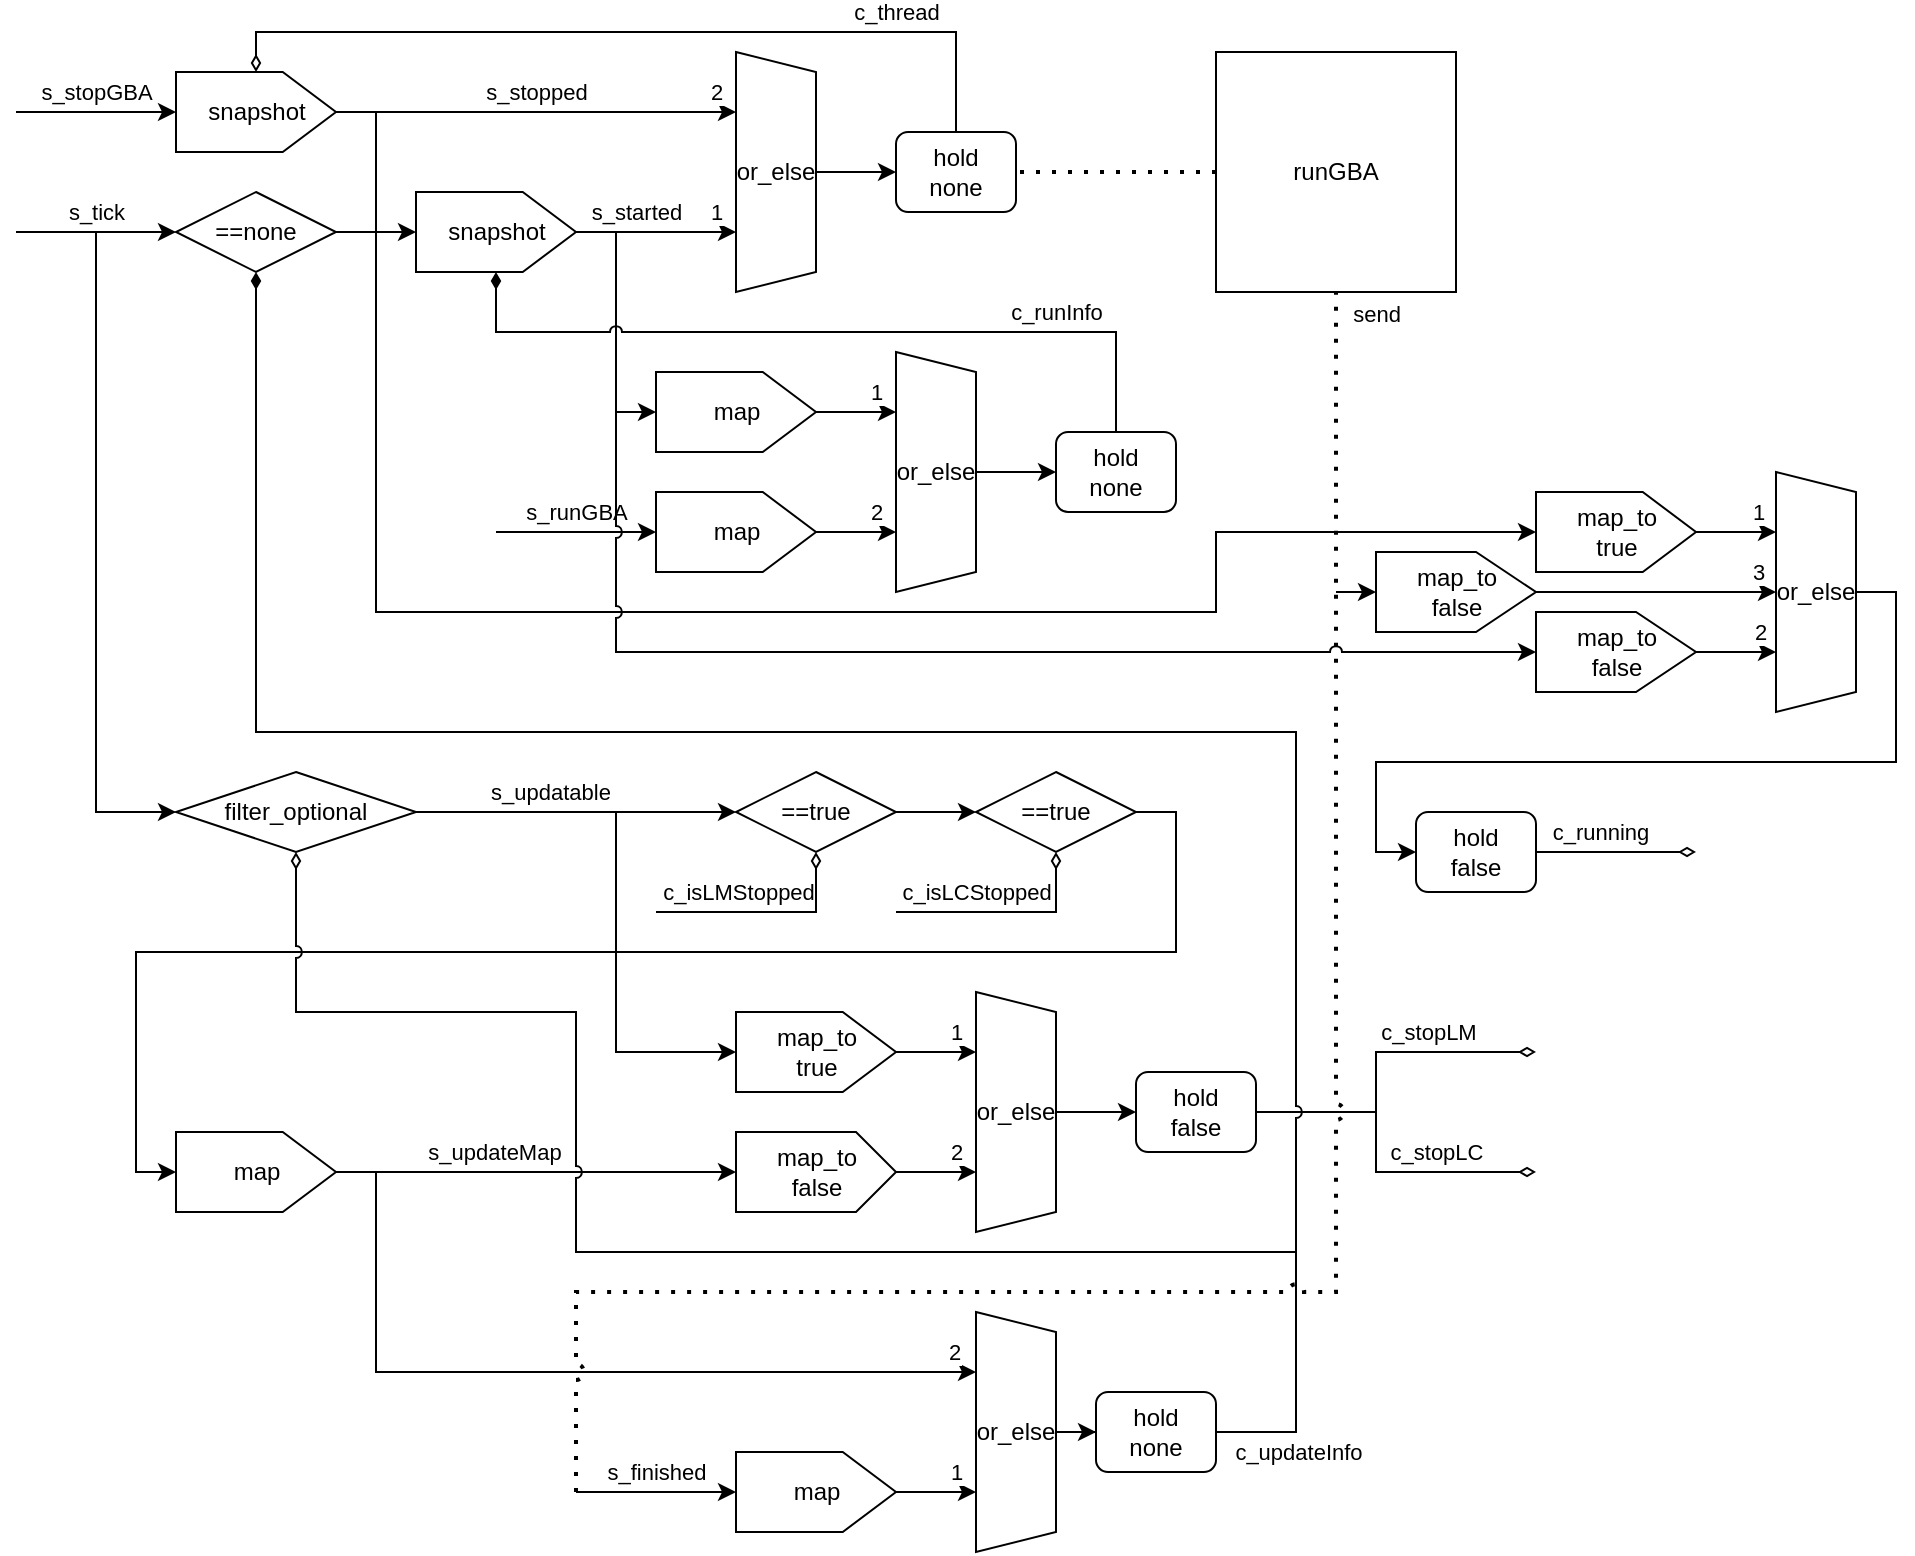 <mxfile version="24.4.13" type="device">
  <diagram name="ページ1" id="TniYvJ8ufvCbDydNQP8J">
    <mxGraphModel dx="1050" dy="621" grid="1" gridSize="10" guides="1" tooltips="1" connect="1" arrows="1" fold="1" page="1" pageScale="1" pageWidth="827" pageHeight="1169" math="0" shadow="0">
      <root>
        <mxCell id="0" />
        <mxCell id="1" parent="0" />
        <mxCell id="UhMI9jnqKU9hhYAX11fX-1" value="" style="endArrow=classic;html=1;rounded=0;entryX=0.5;entryY=0;entryDx=0;entryDy=0;" parent="1" target="UhMI9jnqKU9hhYAX11fX-7" edge="1">
          <mxGeometry width="50" height="50" relative="1" as="geometry">
            <mxPoint x="40" y="250" as="sourcePoint" />
            <mxPoint x="200" y="250" as="targetPoint" />
          </mxGeometry>
        </mxCell>
        <mxCell id="UhMI9jnqKU9hhYAX11fX-2" value="s_stopGBA" style="edgeLabel;html=1;align=center;verticalAlign=middle;resizable=0;points=[];" parent="UhMI9jnqKU9hhYAX11fX-1" vertex="1" connectable="0">
          <mxGeometry x="0.39" y="-1" relative="1" as="geometry">
            <mxPoint x="-16" y="-11" as="offset" />
          </mxGeometry>
        </mxCell>
        <mxCell id="UhMI9jnqKU9hhYAX11fX-3" value="" style="endArrow=classic;html=1;rounded=0;entryX=0.5;entryY=0;entryDx=0;entryDy=0;" parent="1" target="UhMI9jnqKU9hhYAX11fX-15" edge="1">
          <mxGeometry width="50" height="50" relative="1" as="geometry">
            <mxPoint x="280" y="460" as="sourcePoint" />
            <mxPoint x="160" y="530" as="targetPoint" />
          </mxGeometry>
        </mxCell>
        <mxCell id="UhMI9jnqKU9hhYAX11fX-4" value="s_runGBA" style="edgeLabel;html=1;align=center;verticalAlign=middle;resizable=0;points=[];" parent="UhMI9jnqKU9hhYAX11fX-3" vertex="1" connectable="0">
          <mxGeometry x="0.39" y="-1" relative="1" as="geometry">
            <mxPoint x="-16" y="-11" as="offset" />
          </mxGeometry>
        </mxCell>
        <mxCell id="UhMI9jnqKU9hhYAX11fX-7" value="snapshot" style="verticalLabelPosition=middle;verticalAlign=middle;html=1;shape=offPageConnector;rounded=0;size=0.333;direction=north;labelPosition=center;align=center;" parent="1" vertex="1">
          <mxGeometry x="120" y="230" width="80" height="40" as="geometry" />
        </mxCell>
        <mxCell id="UhMI9jnqKU9hhYAX11fX-11" style="edgeStyle=orthogonalEdgeStyle;rounded=0;orthogonalLoop=1;jettySize=auto;html=1;exitX=0.5;exitY=0;exitDx=0;exitDy=0;entryX=0;entryY=0.5;entryDx=0;entryDy=0;" parent="1" source="UhMI9jnqKU9hhYAX11fX-8" target="UhMI9jnqKU9hhYAX11fX-10" edge="1">
          <mxGeometry relative="1" as="geometry" />
        </mxCell>
        <mxCell id="UhMI9jnqKU9hhYAX11fX-8" value="or_else" style="shape=trapezoid;perimeter=trapezoidPerimeter;whiteSpace=wrap;html=1;fixedSize=1;direction=south;size=10;" parent="1" vertex="1">
          <mxGeometry x="400" y="220" width="40" height="120" as="geometry" />
        </mxCell>
        <mxCell id="UhMI9jnqKU9hhYAX11fX-9" value="" style="endArrow=classic;html=1;rounded=0;exitX=0.5;exitY=1;exitDx=0;exitDy=0;entryX=0.25;entryY=1;entryDx=0;entryDy=0;" parent="1" source="UhMI9jnqKU9hhYAX11fX-7" target="UhMI9jnqKU9hhYAX11fX-8" edge="1">
          <mxGeometry width="50" height="50" relative="1" as="geometry">
            <mxPoint x="520" y="400" as="sourcePoint" />
            <mxPoint x="360" y="260" as="targetPoint" />
          </mxGeometry>
        </mxCell>
        <mxCell id="UhMI9jnqKU9hhYAX11fX-17" value="s_stopped" style="edgeLabel;html=1;align=center;verticalAlign=middle;resizable=0;points=[];" parent="UhMI9jnqKU9hhYAX11fX-9" vertex="1" connectable="0">
          <mxGeometry x="-0.2" y="2" relative="1" as="geometry">
            <mxPoint x="20" y="-8" as="offset" />
          </mxGeometry>
        </mxCell>
        <mxCell id="UhMI9jnqKU9hhYAX11fX-68" value="2" style="edgeLabel;html=1;align=center;verticalAlign=middle;resizable=0;points=[];" parent="UhMI9jnqKU9hhYAX11fX-9" vertex="1" connectable="0">
          <mxGeometry x="0.772" y="2" relative="1" as="geometry">
            <mxPoint x="13" y="-8" as="offset" />
          </mxGeometry>
        </mxCell>
        <mxCell id="UhMI9jnqKU9hhYAX11fX-12" style="edgeStyle=orthogonalEdgeStyle;rounded=0;orthogonalLoop=1;jettySize=auto;html=1;exitX=0.5;exitY=0;exitDx=0;exitDy=0;entryX=1;entryY=0.5;entryDx=0;entryDy=0;endArrow=diamondThin;endFill=0;" parent="1" source="UhMI9jnqKU9hhYAX11fX-10" target="UhMI9jnqKU9hhYAX11fX-7" edge="1">
          <mxGeometry relative="1" as="geometry" />
        </mxCell>
        <mxCell id="UhMI9jnqKU9hhYAX11fX-13" value="c_thread" style="edgeLabel;html=1;align=center;verticalAlign=middle;resizable=0;points=[];" parent="UhMI9jnqKU9hhYAX11fX-12" vertex="1" connectable="0">
          <mxGeometry x="-0.881" y="-1" relative="1" as="geometry">
            <mxPoint x="-31" y="-35" as="offset" />
          </mxGeometry>
        </mxCell>
        <mxCell id="UhMI9jnqKU9hhYAX11fX-10" value="hold&lt;div&gt;none&lt;/div&gt;" style="rounded=1;whiteSpace=wrap;html=1;" parent="1" vertex="1">
          <mxGeometry x="480" y="260" width="60" height="40" as="geometry" />
        </mxCell>
        <mxCell id="UhMI9jnqKU9hhYAX11fX-34" style="edgeStyle=orthogonalEdgeStyle;rounded=0;orthogonalLoop=1;jettySize=auto;html=1;exitX=0.5;exitY=0;exitDx=0;exitDy=0;entryX=0;entryY=0.5;entryDx=0;entryDy=0;" parent="1" source="UhMI9jnqKU9hhYAX11fX-14" target="UhMI9jnqKU9hhYAX11fX-33" edge="1">
          <mxGeometry relative="1" as="geometry" />
        </mxCell>
        <mxCell id="UhMI9jnqKU9hhYAX11fX-14" value="or_else" style="shape=trapezoid;perimeter=trapezoidPerimeter;whiteSpace=wrap;html=1;fixedSize=1;direction=south;size=10;" parent="1" vertex="1">
          <mxGeometry x="480" y="370" width="40" height="120" as="geometry" />
        </mxCell>
        <mxCell id="UhMI9jnqKU9hhYAX11fX-32" style="edgeStyle=orthogonalEdgeStyle;rounded=0;orthogonalLoop=1;jettySize=auto;html=1;exitX=0.5;exitY=1;exitDx=0;exitDy=0;entryX=0.75;entryY=1;entryDx=0;entryDy=0;" parent="1" source="UhMI9jnqKU9hhYAX11fX-15" target="UhMI9jnqKU9hhYAX11fX-14" edge="1">
          <mxGeometry relative="1" as="geometry" />
        </mxCell>
        <mxCell id="UhMI9jnqKU9hhYAX11fX-70" value="2" style="edgeLabel;html=1;align=center;verticalAlign=middle;resizable=0;points=[];" parent="UhMI9jnqKU9hhYAX11fX-32" vertex="1" connectable="0">
          <mxGeometry x="0.36" y="3" relative="1" as="geometry">
            <mxPoint x="3" y="-7" as="offset" />
          </mxGeometry>
        </mxCell>
        <mxCell id="UhMI9jnqKU9hhYAX11fX-15" value="map" style="verticalLabelPosition=middle;verticalAlign=middle;html=1;shape=offPageConnector;rounded=0;size=0.333;direction=north;labelPosition=center;align=center;" parent="1" vertex="1">
          <mxGeometry x="360" y="440" width="80" height="40" as="geometry" />
        </mxCell>
        <mxCell id="UhMI9jnqKU9hhYAX11fX-18" value="" style="endArrow=classic;html=1;rounded=0;entryX=0;entryY=0.5;entryDx=0;entryDy=0;" parent="1" target="UhMI9jnqKU9hhYAX11fX-20" edge="1">
          <mxGeometry width="50" height="50" relative="1" as="geometry">
            <mxPoint x="40" y="310" as="sourcePoint" />
            <mxPoint x="120" y="320" as="targetPoint" />
          </mxGeometry>
        </mxCell>
        <mxCell id="UhMI9jnqKU9hhYAX11fX-19" value="s_tick" style="edgeLabel;html=1;align=center;verticalAlign=middle;resizable=0;points=[];" parent="UhMI9jnqKU9hhYAX11fX-18" vertex="1" connectable="0">
          <mxGeometry x="0.39" y="-1" relative="1" as="geometry">
            <mxPoint x="-16" y="-11" as="offset" />
          </mxGeometry>
        </mxCell>
        <mxCell id="UhMI9jnqKU9hhYAX11fX-22" style="edgeStyle=orthogonalEdgeStyle;rounded=0;orthogonalLoop=1;jettySize=auto;html=1;exitX=1;exitY=0.5;exitDx=0;exitDy=0;entryX=0.5;entryY=0;entryDx=0;entryDy=0;" parent="1" source="UhMI9jnqKU9hhYAX11fX-20" target="UhMI9jnqKU9hhYAX11fX-21" edge="1">
          <mxGeometry relative="1" as="geometry" />
        </mxCell>
        <mxCell id="UhMI9jnqKU9hhYAX11fX-20" value="==none" style="rhombus;whiteSpace=wrap;html=1;" parent="1" vertex="1">
          <mxGeometry x="120" y="290" width="80" height="40" as="geometry" />
        </mxCell>
        <mxCell id="UhMI9jnqKU9hhYAX11fX-23" style="edgeStyle=orthogonalEdgeStyle;rounded=0;orthogonalLoop=1;jettySize=auto;html=1;exitX=0.5;exitY=1;exitDx=0;exitDy=0;entryX=0.75;entryY=1;entryDx=0;entryDy=0;" parent="1" source="UhMI9jnqKU9hhYAX11fX-21" target="UhMI9jnqKU9hhYAX11fX-8" edge="1">
          <mxGeometry relative="1" as="geometry" />
        </mxCell>
        <mxCell id="UhMI9jnqKU9hhYAX11fX-24" value="s_started" style="edgeLabel;html=1;align=center;verticalAlign=middle;resizable=0;points=[];" parent="UhMI9jnqKU9hhYAX11fX-23" vertex="1" connectable="0">
          <mxGeometry x="-0.3" y="2" relative="1" as="geometry">
            <mxPoint x="2" y="-8" as="offset" />
          </mxGeometry>
        </mxCell>
        <mxCell id="UhMI9jnqKU9hhYAX11fX-67" value="1" style="edgeLabel;html=1;align=center;verticalAlign=middle;resizable=0;points=[];" parent="UhMI9jnqKU9hhYAX11fX-23" vertex="1" connectable="0">
          <mxGeometry x="0.705" y="1" relative="1" as="geometry">
            <mxPoint x="2" y="-9" as="offset" />
          </mxGeometry>
        </mxCell>
        <mxCell id="UhMI9jnqKU9hhYAX11fX-28" style="edgeStyle=orthogonalEdgeStyle;rounded=0;orthogonalLoop=1;jettySize=auto;html=1;exitX=0.5;exitY=1;exitDx=0;exitDy=0;entryX=0.5;entryY=0;entryDx=0;entryDy=0;" parent="1" source="UhMI9jnqKU9hhYAX11fX-21" target="UhMI9jnqKU9hhYAX11fX-27" edge="1">
          <mxGeometry relative="1" as="geometry" />
        </mxCell>
        <mxCell id="UhMI9jnqKU9hhYAX11fX-21" value="snapshot" style="verticalLabelPosition=middle;verticalAlign=middle;html=1;shape=offPageConnector;rounded=0;size=0.333;direction=north;labelPosition=center;align=center;" parent="1" vertex="1">
          <mxGeometry x="240" y="290" width="80" height="40" as="geometry" />
        </mxCell>
        <mxCell id="UhMI9jnqKU9hhYAX11fX-29" style="edgeStyle=orthogonalEdgeStyle;rounded=0;orthogonalLoop=1;jettySize=auto;html=1;exitX=0.5;exitY=1;exitDx=0;exitDy=0;entryX=0.25;entryY=1;entryDx=0;entryDy=0;" parent="1" source="UhMI9jnqKU9hhYAX11fX-27" target="UhMI9jnqKU9hhYAX11fX-14" edge="1">
          <mxGeometry relative="1" as="geometry" />
        </mxCell>
        <mxCell id="UhMI9jnqKU9hhYAX11fX-69" value="1" style="edgeLabel;html=1;align=center;verticalAlign=middle;resizable=0;points=[];" parent="UhMI9jnqKU9hhYAX11fX-29" vertex="1" connectable="0">
          <mxGeometry x="0.21" y="2" relative="1" as="geometry">
            <mxPoint x="6" y="-8" as="offset" />
          </mxGeometry>
        </mxCell>
        <mxCell id="UhMI9jnqKU9hhYAX11fX-27" value="map" style="verticalLabelPosition=middle;verticalAlign=middle;html=1;shape=offPageConnector;rounded=0;size=0.333;direction=north;labelPosition=center;align=center;" parent="1" vertex="1">
          <mxGeometry x="360" y="380" width="80" height="40" as="geometry" />
        </mxCell>
        <mxCell id="UhMI9jnqKU9hhYAX11fX-35" style="edgeStyle=orthogonalEdgeStyle;rounded=0;orthogonalLoop=1;jettySize=auto;html=1;exitX=0.5;exitY=0;exitDx=0;exitDy=0;entryX=0;entryY=0.5;entryDx=0;entryDy=0;endArrow=diamondThin;endFill=1;jumpStyle=arc;" parent="1" source="UhMI9jnqKU9hhYAX11fX-33" target="UhMI9jnqKU9hhYAX11fX-21" edge="1">
          <mxGeometry relative="1" as="geometry">
            <Array as="points">
              <mxPoint x="590" y="360" />
              <mxPoint x="280" y="360" />
            </Array>
          </mxGeometry>
        </mxCell>
        <mxCell id="UhMI9jnqKU9hhYAX11fX-36" value="c_runInfo" style="edgeLabel;html=1;align=center;verticalAlign=middle;resizable=0;points=[];" parent="UhMI9jnqKU9hhYAX11fX-35" vertex="1" connectable="0">
          <mxGeometry x="-0.85" relative="1" as="geometry">
            <mxPoint x="-30" y="-31" as="offset" />
          </mxGeometry>
        </mxCell>
        <mxCell id="UhMI9jnqKU9hhYAX11fX-33" value="hold&lt;div&gt;none&lt;/div&gt;" style="rounded=1;whiteSpace=wrap;html=1;" parent="1" vertex="1">
          <mxGeometry x="560" y="410" width="60" height="40" as="geometry" />
        </mxCell>
        <mxCell id="UhMI9jnqKU9hhYAX11fX-37" value="" style="endArrow=classic;html=1;rounded=0;entryX=0;entryY=0.5;entryDx=0;entryDy=0;" parent="1" target="UhMI9jnqKU9hhYAX11fX-39" edge="1">
          <mxGeometry width="50" height="50" relative="1" as="geometry">
            <mxPoint x="80" y="310" as="sourcePoint" />
            <mxPoint x="110" y="550" as="targetPoint" />
            <Array as="points">
              <mxPoint x="80" y="600" />
            </Array>
          </mxGeometry>
        </mxCell>
        <mxCell id="UhMI9jnqKU9hhYAX11fX-43" style="edgeStyle=orthogonalEdgeStyle;rounded=0;orthogonalLoop=1;jettySize=auto;html=1;exitX=1;exitY=0.5;exitDx=0;exitDy=0;entryX=0;entryY=0.5;entryDx=0;entryDy=0;" parent="1" source="UhMI9jnqKU9hhYAX11fX-39" target="UhMI9jnqKU9hhYAX11fX-41" edge="1">
          <mxGeometry relative="1" as="geometry">
            <mxPoint x="320" y="600" as="sourcePoint" />
          </mxGeometry>
        </mxCell>
        <mxCell id="UhMI9jnqKU9hhYAX11fX-47" value="s_updatable" style="edgeLabel;html=1;align=center;verticalAlign=middle;resizable=0;points=[];" parent="UhMI9jnqKU9hhYAX11fX-43" vertex="1" connectable="0">
          <mxGeometry x="-0.33" y="3" relative="1" as="geometry">
            <mxPoint x="13" y="-7" as="offset" />
          </mxGeometry>
        </mxCell>
        <mxCell id="UhMI9jnqKU9hhYAX11fX-52" style="edgeStyle=orthogonalEdgeStyle;rounded=0;orthogonalLoop=1;jettySize=auto;html=1;exitX=1;exitY=0.5;exitDx=0;exitDy=0;entryX=0.5;entryY=0;entryDx=0;entryDy=0;" parent="1" source="UhMI9jnqKU9hhYAX11fX-39" target="UhMI9jnqKU9hhYAX11fX-53" edge="1">
          <mxGeometry relative="1" as="geometry">
            <mxPoint x="380" y="720" as="targetPoint" />
            <mxPoint x="320" y="600" as="sourcePoint" />
            <Array as="points">
              <mxPoint x="340" y="600" />
              <mxPoint x="340" y="720" />
            </Array>
          </mxGeometry>
        </mxCell>
        <mxCell id="UhMI9jnqKU9hhYAX11fX-39" value="filter_optional" style="rhombus;whiteSpace=wrap;html=1;" parent="1" vertex="1">
          <mxGeometry x="120" y="580" width="120" height="40" as="geometry" />
        </mxCell>
        <mxCell id="UhMI9jnqKU9hhYAX11fX-44" style="edgeStyle=orthogonalEdgeStyle;rounded=0;orthogonalLoop=1;jettySize=auto;html=1;exitX=1;exitY=0.5;exitDx=0;exitDy=0;entryX=0;entryY=0.5;entryDx=0;entryDy=0;" parent="1" source="UhMI9jnqKU9hhYAX11fX-41" target="UhMI9jnqKU9hhYAX11fX-42" edge="1">
          <mxGeometry relative="1" as="geometry" />
        </mxCell>
        <mxCell id="UhMI9jnqKU9hhYAX11fX-41" value="==true" style="rhombus;whiteSpace=wrap;html=1;" parent="1" vertex="1">
          <mxGeometry x="400" y="580" width="80" height="40" as="geometry" />
        </mxCell>
        <mxCell id="UhMI9jnqKU9hhYAX11fX-46" style="edgeStyle=orthogonalEdgeStyle;rounded=0;orthogonalLoop=1;jettySize=auto;html=1;exitX=1;exitY=0.5;exitDx=0;exitDy=0;entryX=0.5;entryY=0;entryDx=0;entryDy=0;" parent="1" source="UhMI9jnqKU9hhYAX11fX-42" target="UhMI9jnqKU9hhYAX11fX-45" edge="1">
          <mxGeometry relative="1" as="geometry">
            <Array as="points">
              <mxPoint x="620" y="600" />
              <mxPoint x="620" y="670" />
              <mxPoint x="100" y="670" />
              <mxPoint x="100" y="780" />
            </Array>
          </mxGeometry>
        </mxCell>
        <mxCell id="UhMI9jnqKU9hhYAX11fX-42" value="==true" style="rhombus;whiteSpace=wrap;html=1;" parent="1" vertex="1">
          <mxGeometry x="520" y="580" width="80" height="40" as="geometry" />
        </mxCell>
        <mxCell id="UhMI9jnqKU9hhYAX11fX-48" style="edgeStyle=orthogonalEdgeStyle;rounded=0;orthogonalLoop=1;jettySize=auto;html=1;exitX=0.5;exitY=1;exitDx=0;exitDy=0;entryX=0.5;entryY=0;entryDx=0;entryDy=0;" parent="1" source="UhMI9jnqKU9hhYAX11fX-45" target="UhMI9jnqKU9hhYAX11fX-57" edge="1">
          <mxGeometry relative="1" as="geometry">
            <mxPoint x="320" y="720" as="targetPoint" />
            <Array as="points">
              <mxPoint x="260" y="780" />
              <mxPoint x="260" y="780" />
            </Array>
          </mxGeometry>
        </mxCell>
        <mxCell id="UhMI9jnqKU9hhYAX11fX-49" value="s_updateMap" style="edgeLabel;html=1;align=center;verticalAlign=middle;resizable=0;points=[];" parent="UhMI9jnqKU9hhYAX11fX-48" vertex="1" connectable="0">
          <mxGeometry x="-0.339" y="-3" relative="1" as="geometry">
            <mxPoint x="13" y="-13" as="offset" />
          </mxGeometry>
        </mxCell>
        <mxCell id="UhMI9jnqKU9hhYAX11fX-72" style="edgeStyle=orthogonalEdgeStyle;rounded=0;orthogonalLoop=1;jettySize=auto;html=1;exitX=0.5;exitY=1;exitDx=0;exitDy=0;entryX=0.25;entryY=1;entryDx=0;entryDy=0;" parent="1" source="UhMI9jnqKU9hhYAX11fX-45" target="UhMI9jnqKU9hhYAX11fX-64" edge="1">
          <mxGeometry relative="1" as="geometry">
            <Array as="points">
              <mxPoint x="220" y="780" />
              <mxPoint x="220" y="880" />
            </Array>
          </mxGeometry>
        </mxCell>
        <mxCell id="UhMI9jnqKU9hhYAX11fX-77" value="2" style="edgeLabel;html=1;align=center;verticalAlign=middle;resizable=0;points=[];" parent="UhMI9jnqKU9hhYAX11fX-72" vertex="1" connectable="0">
          <mxGeometry x="0.929" y="3" relative="1" as="geometry">
            <mxPoint x="4" y="-7" as="offset" />
          </mxGeometry>
        </mxCell>
        <mxCell id="UhMI9jnqKU9hhYAX11fX-45" value="map" style="verticalLabelPosition=middle;verticalAlign=middle;html=1;shape=offPageConnector;rounded=0;size=0.333;direction=north;labelPosition=center;align=center;" parent="1" vertex="1">
          <mxGeometry x="120" y="760" width="80" height="40" as="geometry" />
        </mxCell>
        <mxCell id="UhMI9jnqKU9hhYAX11fX-60" style="edgeStyle=orthogonalEdgeStyle;rounded=0;orthogonalLoop=1;jettySize=auto;html=1;exitX=1;exitY=0.5;exitDx=0;exitDy=0;endArrow=diamondThin;endFill=0;" parent="1" source="UhMI9jnqKU9hhYAX11fX-51" edge="1">
          <mxGeometry relative="1" as="geometry">
            <mxPoint x="800" y="720" as="targetPoint" />
            <Array as="points">
              <mxPoint x="720" y="750" />
              <mxPoint x="720" y="720" />
            </Array>
          </mxGeometry>
        </mxCell>
        <mxCell id="UhMI9jnqKU9hhYAX11fX-61" value="c_stopLM" style="edgeLabel;html=1;align=center;verticalAlign=middle;resizable=0;points=[];" parent="UhMI9jnqKU9hhYAX11fX-60" vertex="1" connectable="0">
          <mxGeometry x="0.28" y="-1" relative="1" as="geometry">
            <mxPoint x="7" y="-11" as="offset" />
          </mxGeometry>
        </mxCell>
        <mxCell id="UhMI9jnqKU9hhYAX11fX-62" style="edgeStyle=orthogonalEdgeStyle;rounded=0;orthogonalLoop=1;jettySize=auto;html=1;exitX=1;exitY=0.5;exitDx=0;exitDy=0;endArrow=diamondThin;endFill=0;" parent="1" source="UhMI9jnqKU9hhYAX11fX-51" edge="1">
          <mxGeometry relative="1" as="geometry">
            <mxPoint x="800" y="780" as="targetPoint" />
            <Array as="points">
              <mxPoint x="720" y="750" />
              <mxPoint x="720" y="780" />
            </Array>
          </mxGeometry>
        </mxCell>
        <mxCell id="UhMI9jnqKU9hhYAX11fX-63" value="c_stopLC" style="edgeLabel;html=1;align=center;verticalAlign=middle;resizable=0;points=[];" parent="UhMI9jnqKU9hhYAX11fX-62" vertex="1" connectable="0">
          <mxGeometry x="0.403" y="4" relative="1" as="geometry">
            <mxPoint y="-6" as="offset" />
          </mxGeometry>
        </mxCell>
        <mxCell id="UhMI9jnqKU9hhYAX11fX-51" value="hold&lt;div&gt;false&lt;/div&gt;" style="rounded=1;whiteSpace=wrap;html=1;" parent="1" vertex="1">
          <mxGeometry x="600" y="730" width="60" height="40" as="geometry" />
        </mxCell>
        <mxCell id="UhMI9jnqKU9hhYAX11fX-56" style="edgeStyle=orthogonalEdgeStyle;rounded=0;orthogonalLoop=1;jettySize=auto;html=1;exitX=0.5;exitY=1;exitDx=0;exitDy=0;entryX=0.25;entryY=1;entryDx=0;entryDy=0;" parent="1" source="UhMI9jnqKU9hhYAX11fX-53" target="UhMI9jnqKU9hhYAX11fX-55" edge="1">
          <mxGeometry relative="1" as="geometry" />
        </mxCell>
        <mxCell id="UhMI9jnqKU9hhYAX11fX-65" value="1" style="edgeLabel;html=1;align=center;verticalAlign=middle;resizable=0;points=[];" parent="UhMI9jnqKU9hhYAX11fX-56" vertex="1" connectable="0">
          <mxGeometry x="-0.14" y="-2" relative="1" as="geometry">
            <mxPoint x="13" y="-12" as="offset" />
          </mxGeometry>
        </mxCell>
        <mxCell id="UhMI9jnqKU9hhYAX11fX-53" value="map_to&lt;div&gt;true&lt;/div&gt;" style="verticalLabelPosition=middle;verticalAlign=middle;html=1;shape=offPageConnector;rounded=0;size=0.333;direction=north;labelPosition=center;align=center;" parent="1" vertex="1">
          <mxGeometry x="400" y="700" width="80" height="40" as="geometry" />
        </mxCell>
        <mxCell id="UhMI9jnqKU9hhYAX11fX-59" style="edgeStyle=orthogonalEdgeStyle;rounded=0;orthogonalLoop=1;jettySize=auto;html=1;exitX=0.5;exitY=0;exitDx=0;exitDy=0;entryX=0;entryY=0.5;entryDx=0;entryDy=0;" parent="1" source="UhMI9jnqKU9hhYAX11fX-55" target="UhMI9jnqKU9hhYAX11fX-51" edge="1">
          <mxGeometry relative="1" as="geometry" />
        </mxCell>
        <mxCell id="UhMI9jnqKU9hhYAX11fX-55" value="or_else" style="shape=trapezoid;perimeter=trapezoidPerimeter;whiteSpace=wrap;html=1;fixedSize=1;direction=south;size=10;" parent="1" vertex="1">
          <mxGeometry x="520" y="690" width="40" height="120" as="geometry" />
        </mxCell>
        <mxCell id="UhMI9jnqKU9hhYAX11fX-58" style="edgeStyle=orthogonalEdgeStyle;rounded=0;orthogonalLoop=1;jettySize=auto;html=1;exitX=0.5;exitY=1;exitDx=0;exitDy=0;entryX=0.75;entryY=1;entryDx=0;entryDy=0;" parent="1" source="UhMI9jnqKU9hhYAX11fX-57" target="UhMI9jnqKU9hhYAX11fX-55" edge="1">
          <mxGeometry relative="1" as="geometry" />
        </mxCell>
        <mxCell id="UhMI9jnqKU9hhYAX11fX-66" value="2" style="edgeLabel;html=1;align=center;verticalAlign=middle;resizable=0;points=[];" parent="UhMI9jnqKU9hhYAX11fX-58" vertex="1" connectable="0">
          <mxGeometry x="-0.19" relative="1" as="geometry">
            <mxPoint x="14" y="-10" as="offset" />
          </mxGeometry>
        </mxCell>
        <mxCell id="UhMI9jnqKU9hhYAX11fX-57" value="map_to&lt;div&gt;false&lt;/div&gt;" style="verticalLabelPosition=middle;verticalAlign=middle;html=1;shape=offPageConnector;rounded=0;size=0.25;direction=north;labelPosition=center;align=center;" parent="1" vertex="1">
          <mxGeometry x="400" y="760" width="80" height="40" as="geometry" />
        </mxCell>
        <mxCell id="UhMI9jnqKU9hhYAX11fX-79" style="edgeStyle=orthogonalEdgeStyle;rounded=0;orthogonalLoop=1;jettySize=auto;html=1;exitX=0.5;exitY=0;exitDx=0;exitDy=0;" parent="1" source="UhMI9jnqKU9hhYAX11fX-64" target="UhMI9jnqKU9hhYAX11fX-78" edge="1">
          <mxGeometry relative="1" as="geometry" />
        </mxCell>
        <mxCell id="UhMI9jnqKU9hhYAX11fX-64" value="or_else" style="shape=trapezoid;perimeter=trapezoidPerimeter;whiteSpace=wrap;html=1;fixedSize=1;direction=south;size=10;" parent="1" vertex="1">
          <mxGeometry x="520" y="850" width="40" height="120" as="geometry" />
        </mxCell>
        <mxCell id="UhMI9jnqKU9hhYAX11fX-71" value="" style="endArrow=classic;html=1;rounded=0;entryX=0.5;entryY=0;entryDx=0;entryDy=0;" parent="1" target="UhMI9jnqKU9hhYAX11fX-73" edge="1">
          <mxGeometry width="50" height="50" relative="1" as="geometry">
            <mxPoint x="320" y="940" as="sourcePoint" />
            <mxPoint x="360" y="930" as="targetPoint" />
          </mxGeometry>
        </mxCell>
        <mxCell id="UhMI9jnqKU9hhYAX11fX-75" value="s_finished" style="edgeLabel;html=1;align=center;verticalAlign=middle;resizable=0;points=[];" parent="UhMI9jnqKU9hhYAX11fX-71" vertex="1" connectable="0">
          <mxGeometry x="-0.345" y="-1" relative="1" as="geometry">
            <mxPoint x="14" y="-11" as="offset" />
          </mxGeometry>
        </mxCell>
        <mxCell id="UhMI9jnqKU9hhYAX11fX-74" style="edgeStyle=orthogonalEdgeStyle;rounded=0;orthogonalLoop=1;jettySize=auto;html=1;exitX=0.5;exitY=1;exitDx=0;exitDy=0;entryX=0.75;entryY=1;entryDx=0;entryDy=0;" parent="1" source="UhMI9jnqKU9hhYAX11fX-73" target="UhMI9jnqKU9hhYAX11fX-64" edge="1">
          <mxGeometry relative="1" as="geometry" />
        </mxCell>
        <mxCell id="UhMI9jnqKU9hhYAX11fX-76" value="1" style="edgeLabel;html=1;align=center;verticalAlign=middle;resizable=0;points=[];" parent="UhMI9jnqKU9hhYAX11fX-74" vertex="1" connectable="0">
          <mxGeometry x="0.46" relative="1" as="geometry">
            <mxPoint x="1" y="-10" as="offset" />
          </mxGeometry>
        </mxCell>
        <mxCell id="UhMI9jnqKU9hhYAX11fX-73" value="map" style="verticalLabelPosition=middle;verticalAlign=middle;html=1;shape=offPageConnector;rounded=0;size=0.333;direction=north;labelPosition=center;align=center;" parent="1" vertex="1">
          <mxGeometry x="400" y="920" width="80" height="40" as="geometry" />
        </mxCell>
        <mxCell id="UhMI9jnqKU9hhYAX11fX-80" style="edgeStyle=orthogonalEdgeStyle;rounded=0;orthogonalLoop=1;jettySize=auto;html=1;exitX=1;exitY=0.5;exitDx=0;exitDy=0;entryX=0.5;entryY=1;entryDx=0;entryDy=0;jumpStyle=arc;endArrow=diamondThin;endFill=0;" parent="1" source="UhMI9jnqKU9hhYAX11fX-78" target="UhMI9jnqKU9hhYAX11fX-39" edge="1">
          <mxGeometry relative="1" as="geometry">
            <Array as="points">
              <mxPoint x="680" y="910" />
              <mxPoint x="680" y="820" />
              <mxPoint x="320" y="820" />
              <mxPoint x="320" y="700" />
              <mxPoint x="180" y="700" />
            </Array>
          </mxGeometry>
        </mxCell>
        <mxCell id="UhMI9jnqKU9hhYAX11fX-81" value="c_updateInfo" style="edgeLabel;html=1;align=center;verticalAlign=middle;resizable=0;points=[];" parent="UhMI9jnqKU9hhYAX11fX-80" vertex="1" connectable="0">
          <mxGeometry x="-0.606" y="-3" relative="1" as="geometry">
            <mxPoint x="34" y="103" as="offset" />
          </mxGeometry>
        </mxCell>
        <mxCell id="UhMI9jnqKU9hhYAX11fX-83" style="edgeStyle=orthogonalEdgeStyle;rounded=0;orthogonalLoop=1;jettySize=auto;html=1;exitX=1;exitY=0.5;exitDx=0;exitDy=0;entryX=0.5;entryY=1;entryDx=0;entryDy=0;jumpStyle=arc;endArrow=diamondThin;endFill=1;" parent="1" source="UhMI9jnqKU9hhYAX11fX-78" target="UhMI9jnqKU9hhYAX11fX-20" edge="1">
          <mxGeometry relative="1" as="geometry">
            <Array as="points">
              <mxPoint x="680" y="910" />
              <mxPoint x="680" y="560" />
              <mxPoint x="160" y="560" />
            </Array>
          </mxGeometry>
        </mxCell>
        <mxCell id="UhMI9jnqKU9hhYAX11fX-78" value="hold&lt;div&gt;none&lt;/div&gt;" style="rounded=1;whiteSpace=wrap;html=1;" parent="1" vertex="1">
          <mxGeometry x="580" y="890" width="60" height="40" as="geometry" />
        </mxCell>
        <mxCell id="UhMI9jnqKU9hhYAX11fX-84" value="runGBA" style="whiteSpace=wrap;html=1;aspect=fixed;" parent="1" vertex="1">
          <mxGeometry x="640" y="220" width="120" height="120" as="geometry" />
        </mxCell>
        <mxCell id="UhMI9jnqKU9hhYAX11fX-85" value="" style="endArrow=none;dashed=1;html=1;dashPattern=1 3;strokeWidth=2;rounded=0;entryX=1;entryY=0.5;entryDx=0;entryDy=0;exitX=0;exitY=0.5;exitDx=0;exitDy=0;" parent="1" source="UhMI9jnqKU9hhYAX11fX-84" target="UhMI9jnqKU9hhYAX11fX-10" edge="1">
          <mxGeometry width="50" height="50" relative="1" as="geometry">
            <mxPoint x="390" y="420" as="sourcePoint" />
            <mxPoint x="440" y="370" as="targetPoint" />
          </mxGeometry>
        </mxCell>
        <mxCell id="UhMI9jnqKU9hhYAX11fX-86" value="" style="endArrow=none;dashed=1;html=1;dashPattern=1 3;strokeWidth=2;rounded=0;entryX=0.5;entryY=1;entryDx=0;entryDy=0;jumpStyle=arc;" parent="1" target="UhMI9jnqKU9hhYAX11fX-84" edge="1">
          <mxGeometry width="50" height="50" relative="1" as="geometry">
            <mxPoint x="320" y="940" as="sourcePoint" />
            <mxPoint x="440" y="470" as="targetPoint" />
            <Array as="points">
              <mxPoint x="320" y="840" />
              <mxPoint x="500" y="840" />
              <mxPoint x="700" y="840" />
              <mxPoint x="700" y="510" />
              <mxPoint x="700" y="500" />
            </Array>
          </mxGeometry>
        </mxCell>
        <mxCell id="UhMI9jnqKU9hhYAX11fX-87" value="send" style="edgeLabel;html=1;align=center;verticalAlign=middle;resizable=0;points=[];" parent="UhMI9jnqKU9hhYAX11fX-86" vertex="1" connectable="0">
          <mxGeometry x="0.951" y="3" relative="1" as="geometry">
            <mxPoint x="23" y="-13" as="offset" />
          </mxGeometry>
        </mxCell>
        <mxCell id="UhMI9jnqKU9hhYAX11fX-90" value="" style="endArrow=diamondThin;html=1;rounded=0;entryX=0.5;entryY=1;entryDx=0;entryDy=0;endFill=0;jumpStyle=arc;" parent="1" target="UhMI9jnqKU9hhYAX11fX-41" edge="1">
          <mxGeometry width="50" height="50" relative="1" as="geometry">
            <mxPoint x="360" y="650" as="sourcePoint" />
            <mxPoint x="440" y="600" as="targetPoint" />
            <Array as="points">
              <mxPoint x="440" y="650" />
            </Array>
          </mxGeometry>
        </mxCell>
        <mxCell id="UhMI9jnqKU9hhYAX11fX-92" value="c_isLMStopped" style="edgeLabel;html=1;align=center;verticalAlign=middle;resizable=0;points=[];" parent="UhMI9jnqKU9hhYAX11fX-90" vertex="1" connectable="0">
          <mxGeometry x="-0.576" y="-2" relative="1" as="geometry">
            <mxPoint x="17" y="-12" as="offset" />
          </mxGeometry>
        </mxCell>
        <mxCell id="UhMI9jnqKU9hhYAX11fX-91" value="" style="endArrow=diamondThin;html=1;rounded=0;entryX=0.5;entryY=1;entryDx=0;entryDy=0;endFill=0;jumpStyle=arc;" parent="1" target="UhMI9jnqKU9hhYAX11fX-42" edge="1">
          <mxGeometry width="50" height="50" relative="1" as="geometry">
            <mxPoint x="480" y="650" as="sourcePoint" />
            <mxPoint x="440" y="640" as="targetPoint" />
            <Array as="points">
              <mxPoint x="560" y="650" />
            </Array>
          </mxGeometry>
        </mxCell>
        <mxCell id="UhMI9jnqKU9hhYAX11fX-93" value="c_isLCStopped" style="edgeLabel;html=1;align=center;verticalAlign=middle;resizable=0;points=[];" parent="UhMI9jnqKU9hhYAX11fX-91" vertex="1" connectable="0">
          <mxGeometry x="-0.096" relative="1" as="geometry">
            <mxPoint x="-10" y="-10" as="offset" />
          </mxGeometry>
        </mxCell>
        <mxCell id="s4m0stcBm5AgSYSQtLiZ-15" style="edgeStyle=orthogonalEdgeStyle;rounded=0;orthogonalLoop=1;jettySize=auto;html=1;exitX=0.5;exitY=0;exitDx=0;exitDy=0;entryX=0;entryY=0.5;entryDx=0;entryDy=0;" parent="1" source="s4m0stcBm5AgSYSQtLiZ-1" target="s4m0stcBm5AgSYSQtLiZ-16" edge="1">
          <mxGeometry relative="1" as="geometry">
            <mxPoint x="1000" y="490" as="targetPoint" />
          </mxGeometry>
        </mxCell>
        <mxCell id="s4m0stcBm5AgSYSQtLiZ-1" value="or_else" style="shape=trapezoid;perimeter=trapezoidPerimeter;whiteSpace=wrap;html=1;fixedSize=1;direction=south;size=10;" parent="1" vertex="1">
          <mxGeometry x="920" y="430" width="40" height="120" as="geometry" />
        </mxCell>
        <mxCell id="s4m0stcBm5AgSYSQtLiZ-2" value="" style="endArrow=classic;html=1;rounded=0;entryX=0.5;entryY=0;entryDx=0;entryDy=0;" parent="1" target="s4m0stcBm5AgSYSQtLiZ-3" edge="1">
          <mxGeometry width="50" height="50" relative="1" as="geometry">
            <mxPoint x="220" y="250" as="sourcePoint" />
            <mxPoint x="670" y="470" as="targetPoint" />
            <Array as="points">
              <mxPoint x="220" y="500" />
              <mxPoint x="640" y="500" />
              <mxPoint x="640" y="460" />
            </Array>
          </mxGeometry>
        </mxCell>
        <mxCell id="s4m0stcBm5AgSYSQtLiZ-8" style="edgeStyle=orthogonalEdgeStyle;rounded=0;orthogonalLoop=1;jettySize=auto;html=1;exitX=0.5;exitY=1;exitDx=0;exitDy=0;entryX=0.25;entryY=1;entryDx=0;entryDy=0;" parent="1" source="s4m0stcBm5AgSYSQtLiZ-3" target="s4m0stcBm5AgSYSQtLiZ-1" edge="1">
          <mxGeometry relative="1" as="geometry" />
        </mxCell>
        <mxCell id="s4m0stcBm5AgSYSQtLiZ-19" value="1" style="edgeLabel;html=1;align=center;verticalAlign=middle;resizable=0;points=[];" parent="s4m0stcBm5AgSYSQtLiZ-8" vertex="1" connectable="0">
          <mxGeometry x="0.07" y="1" relative="1" as="geometry">
            <mxPoint x="9" y="-9" as="offset" />
          </mxGeometry>
        </mxCell>
        <mxCell id="s4m0stcBm5AgSYSQtLiZ-3" value="map_to&lt;div&gt;true&lt;/div&gt;" style="verticalLabelPosition=middle;verticalAlign=middle;html=1;shape=offPageConnector;rounded=0;size=0.333;direction=north;labelPosition=center;align=center;" parent="1" vertex="1">
          <mxGeometry x="800" y="440" width="80" height="40" as="geometry" />
        </mxCell>
        <mxCell id="s4m0stcBm5AgSYSQtLiZ-9" value="" style="endArrow=classic;html=1;rounded=0;entryX=0.5;entryY=0;entryDx=0;entryDy=0;shadow=0;jumpStyle=arc;" parent="1" target="s4m0stcBm5AgSYSQtLiZ-10" edge="1">
          <mxGeometry width="50" height="50" relative="1" as="geometry">
            <mxPoint x="340" y="400" as="sourcePoint" />
            <mxPoint x="710" y="570" as="targetPoint" />
            <Array as="points">
              <mxPoint x="340" y="520" />
            </Array>
          </mxGeometry>
        </mxCell>
        <mxCell id="s4m0stcBm5AgSYSQtLiZ-11" style="edgeStyle=orthogonalEdgeStyle;rounded=0;orthogonalLoop=1;jettySize=auto;html=1;exitX=0.5;exitY=1;exitDx=0;exitDy=0;entryX=0.75;entryY=1;entryDx=0;entryDy=0;" parent="1" source="s4m0stcBm5AgSYSQtLiZ-10" target="s4m0stcBm5AgSYSQtLiZ-1" edge="1">
          <mxGeometry relative="1" as="geometry" />
        </mxCell>
        <mxCell id="s4m0stcBm5AgSYSQtLiZ-20" value="2" style="edgeLabel;html=1;align=center;verticalAlign=middle;resizable=0;points=[];" parent="s4m0stcBm5AgSYSQtLiZ-11" vertex="1" connectable="0">
          <mxGeometry x="0.57" y="2" relative="1" as="geometry">
            <mxPoint y="-8" as="offset" />
          </mxGeometry>
        </mxCell>
        <mxCell id="s4m0stcBm5AgSYSQtLiZ-10" value="map_to&lt;div&gt;false&lt;/div&gt;" style="verticalLabelPosition=middle;verticalAlign=middle;html=1;shape=offPageConnector;rounded=0;size=0.375;direction=north;labelPosition=center;align=center;" parent="1" vertex="1">
          <mxGeometry x="800" y="500" width="80" height="40" as="geometry" />
        </mxCell>
        <mxCell id="s4m0stcBm5AgSYSQtLiZ-13" style="edgeStyle=orthogonalEdgeStyle;rounded=0;orthogonalLoop=1;jettySize=auto;html=1;exitX=0.5;exitY=1;exitDx=0;exitDy=0;entryX=0.5;entryY=1;entryDx=0;entryDy=0;" parent="1" source="s4m0stcBm5AgSYSQtLiZ-12" target="s4m0stcBm5AgSYSQtLiZ-1" edge="1">
          <mxGeometry relative="1" as="geometry" />
        </mxCell>
        <mxCell id="s4m0stcBm5AgSYSQtLiZ-21" value="3" style="edgeLabel;html=1;align=center;verticalAlign=middle;resizable=0;points=[];" parent="s4m0stcBm5AgSYSQtLiZ-13" vertex="1" connectable="0">
          <mxGeometry x="0.407" y="4" relative="1" as="geometry">
            <mxPoint x="26" y="-6" as="offset" />
          </mxGeometry>
        </mxCell>
        <mxCell id="s4m0stcBm5AgSYSQtLiZ-12" value="map_to&lt;div&gt;false&lt;/div&gt;" style="verticalLabelPosition=middle;verticalAlign=middle;html=1;shape=offPageConnector;rounded=0;size=0.375;direction=north;labelPosition=center;align=center;" parent="1" vertex="1">
          <mxGeometry x="720" y="470" width="80" height="40" as="geometry" />
        </mxCell>
        <mxCell id="s4m0stcBm5AgSYSQtLiZ-14" value="" style="endArrow=classic;html=1;rounded=0;entryX=0.5;entryY=0;entryDx=0;entryDy=0;" parent="1" target="s4m0stcBm5AgSYSQtLiZ-12" edge="1">
          <mxGeometry width="50" height="50" relative="1" as="geometry">
            <mxPoint x="700" y="490" as="sourcePoint" />
            <mxPoint x="680" y="540" as="targetPoint" />
          </mxGeometry>
        </mxCell>
        <mxCell id="s4m0stcBm5AgSYSQtLiZ-17" style="edgeStyle=orthogonalEdgeStyle;rounded=0;orthogonalLoop=1;jettySize=auto;html=1;exitX=1;exitY=0.5;exitDx=0;exitDy=0;endArrow=diamondThin;endFill=0;" parent="1" source="s4m0stcBm5AgSYSQtLiZ-16" edge="1">
          <mxGeometry relative="1" as="geometry">
            <mxPoint x="880" y="620" as="targetPoint" />
          </mxGeometry>
        </mxCell>
        <mxCell id="s4m0stcBm5AgSYSQtLiZ-18" value="c_running" style="edgeLabel;html=1;align=center;verticalAlign=middle;resizable=0;points=[];" parent="s4m0stcBm5AgSYSQtLiZ-17" vertex="1" connectable="0">
          <mxGeometry x="-0.2" y="2" relative="1" as="geometry">
            <mxPoint y="-8" as="offset" />
          </mxGeometry>
        </mxCell>
        <mxCell id="s4m0stcBm5AgSYSQtLiZ-16" value="hold&lt;div&gt;false&lt;/div&gt;" style="rounded=1;whiteSpace=wrap;html=1;" parent="1" vertex="1">
          <mxGeometry x="740" y="600" width="60" height="40" as="geometry" />
        </mxCell>
      </root>
    </mxGraphModel>
  </diagram>
</mxfile>
